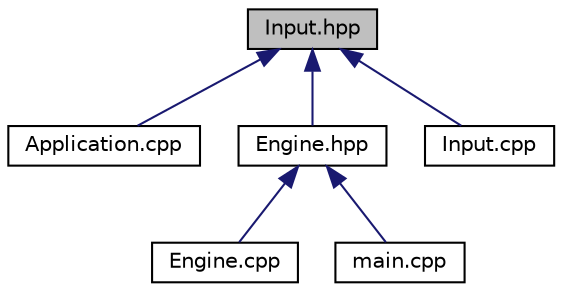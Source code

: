digraph "Input.hpp"
{
  edge [fontname="Helvetica",fontsize="10",labelfontname="Helvetica",labelfontsize="10"];
  node [fontname="Helvetica",fontsize="10",shape=record];
  Node27 [label="Input.hpp",height=0.2,width=0.4,color="black", fillcolor="grey75", style="filled", fontcolor="black"];
  Node27 -> Node28 [dir="back",color="midnightblue",fontsize="10",style="solid",fontname="Helvetica"];
  Node28 [label="Application.cpp",height=0.2,width=0.4,color="black", fillcolor="white", style="filled",URL="$_application_8cpp.html"];
  Node27 -> Node29 [dir="back",color="midnightblue",fontsize="10",style="solid",fontname="Helvetica"];
  Node29 [label="Engine.hpp",height=0.2,width=0.4,color="black", fillcolor="white", style="filled",URL="$_engine_8hpp.html"];
  Node29 -> Node30 [dir="back",color="midnightblue",fontsize="10",style="solid",fontname="Helvetica"];
  Node30 [label="Engine.cpp",height=0.2,width=0.4,color="black", fillcolor="white", style="filled",URL="$_engine_8cpp.html"];
  Node29 -> Node31 [dir="back",color="midnightblue",fontsize="10",style="solid",fontname="Helvetica"];
  Node31 [label="main.cpp",height=0.2,width=0.4,color="black", fillcolor="white", style="filled",URL="$main_8cpp.html"];
  Node27 -> Node32 [dir="back",color="midnightblue",fontsize="10",style="solid",fontname="Helvetica"];
  Node32 [label="Input.cpp",height=0.2,width=0.4,color="black", fillcolor="white", style="filled",URL="$_input_8cpp.html"];
}
